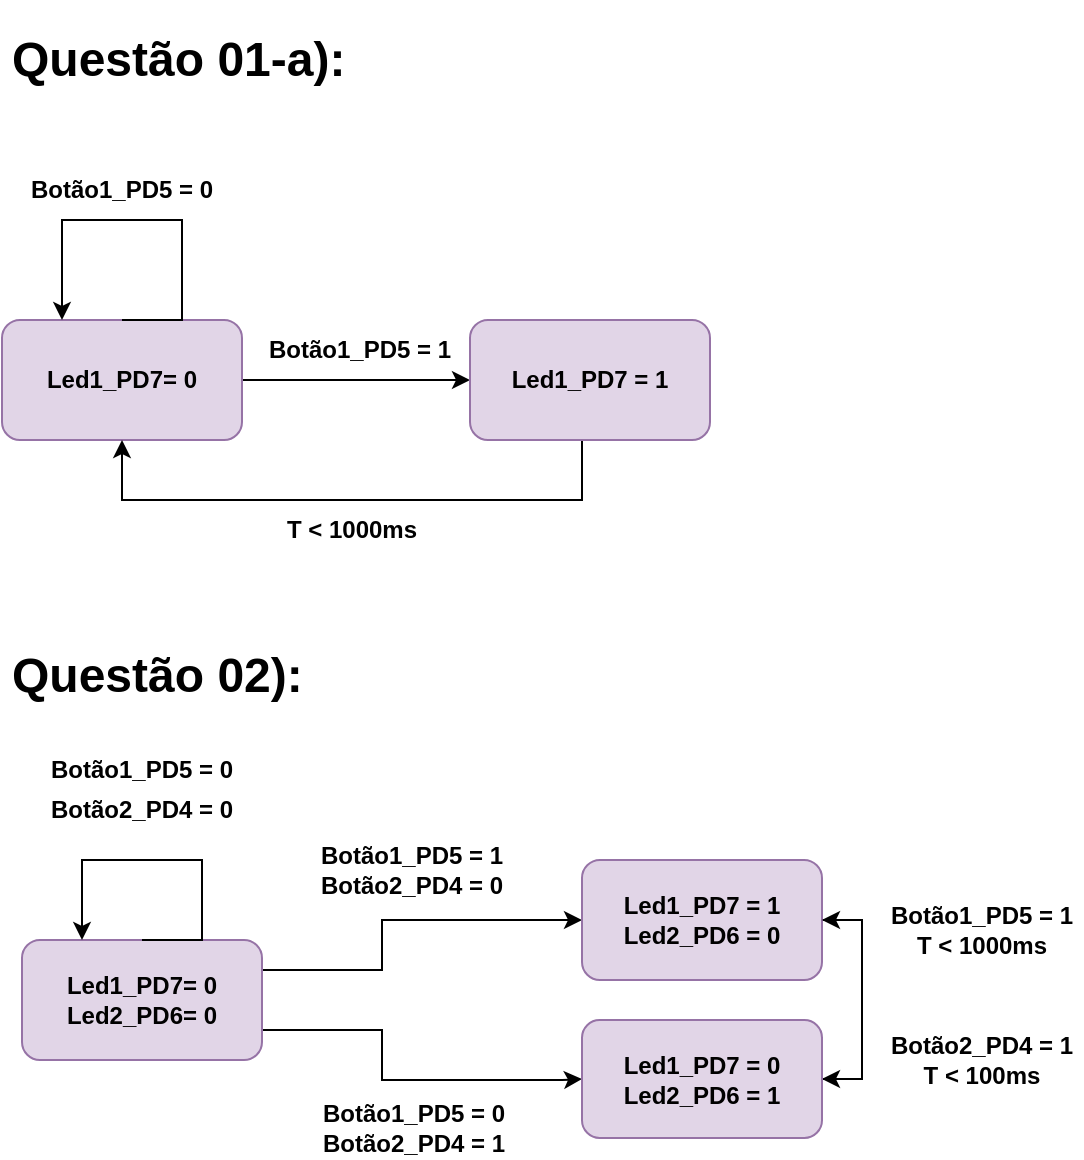 <mxfile version="21.0.6" type="device"><diagram name="Página-1" id="7kuCXH6K_XkfvWrVnS1M"><mxGraphModel dx="607" dy="327" grid="1" gridSize="10" guides="1" tooltips="1" connect="1" arrows="1" fold="1" page="1" pageScale="1" pageWidth="827" pageHeight="1169" math="0" shadow="0"><root><mxCell id="0"/><mxCell id="1" parent="0"/><mxCell id="4FuFA2v3w31IFgA9pBRf-10" value="" style="edgeStyle=orthogonalEdgeStyle;rounded=0;orthogonalLoop=1;jettySize=auto;html=1;" edge="1" parent="1" source="4FuFA2v3w31IFgA9pBRf-11" target="4FuFA2v3w31IFgA9pBRf-13"><mxGeometry relative="1" as="geometry"/></mxCell><mxCell id="4FuFA2v3w31IFgA9pBRf-11" value="Led1_PD7= 0" style="rounded=1;whiteSpace=wrap;html=1;fillColor=#e1d5e7;strokeColor=#9673a6;fontStyle=1" vertex="1" parent="1"><mxGeometry x="40" y="200" width="120" height="60" as="geometry"/></mxCell><mxCell id="4FuFA2v3w31IFgA9pBRf-12" style="edgeStyle=orthogonalEdgeStyle;rounded=0;orthogonalLoop=1;jettySize=auto;html=1;entryX=0.5;entryY=1;entryDx=0;entryDy=0;" edge="1" parent="1" source="4FuFA2v3w31IFgA9pBRf-13" target="4FuFA2v3w31IFgA9pBRf-11"><mxGeometry relative="1" as="geometry"><Array as="points"><mxPoint x="330" y="290"/><mxPoint x="100" y="290"/></Array></mxGeometry></mxCell><mxCell id="4FuFA2v3w31IFgA9pBRf-13" value="Led1_PD7 = 1" style="rounded=1;whiteSpace=wrap;html=1;fillColor=#e1d5e7;strokeColor=#9673a6;fontStyle=1" vertex="1" parent="1"><mxGeometry x="274" y="200" width="120" height="60" as="geometry"/></mxCell><mxCell id="4FuFA2v3w31IFgA9pBRf-14" value="Botão1_PD5 = 1" style="text;html=1;strokeColor=none;fillColor=none;align=center;verticalAlign=middle;whiteSpace=wrap;rounded=0;fontStyle=1" vertex="1" parent="1"><mxGeometry x="164" y="200" width="110" height="30" as="geometry"/></mxCell><mxCell id="4FuFA2v3w31IFgA9pBRf-15" value="Botão1_PD5 = 0" style="text;html=1;strokeColor=none;fillColor=none;align=center;verticalAlign=middle;whiteSpace=wrap;rounded=0;fontStyle=1" vertex="1" parent="1"><mxGeometry x="50" y="120" width="100" height="30" as="geometry"/></mxCell><mxCell id="4FuFA2v3w31IFgA9pBRf-16" value="T &amp;lt; 1000ms" style="text;html=1;strokeColor=none;fillColor=none;align=center;verticalAlign=middle;whiteSpace=wrap;rounded=0;fontStyle=1" vertex="1" parent="1"><mxGeometry x="165" y="290" width="100" height="30" as="geometry"/></mxCell><mxCell id="4FuFA2v3w31IFgA9pBRf-17" style="edgeStyle=orthogonalEdgeStyle;rounded=0;orthogonalLoop=1;jettySize=auto;html=1;exitX=0.5;exitY=0;exitDx=0;exitDy=0;entryX=0.25;entryY=0;entryDx=0;entryDy=0;" edge="1" parent="1" source="4FuFA2v3w31IFgA9pBRf-11" target="4FuFA2v3w31IFgA9pBRf-11"><mxGeometry relative="1" as="geometry"><Array as="points"><mxPoint x="130" y="200"/><mxPoint x="130" y="150"/><mxPoint x="70" y="150"/></Array></mxGeometry></mxCell><mxCell id="4FuFA2v3w31IFgA9pBRf-18" value="&lt;h1&gt;Questão 01-a):&lt;/h1&gt;" style="text;html=1;strokeColor=none;fillColor=none;spacing=5;spacingTop=-20;whiteSpace=wrap;overflow=hidden;rounded=0;" vertex="1" parent="1"><mxGeometry x="40" y="50" width="190" height="40" as="geometry"/></mxCell><mxCell id="4FuFA2v3w31IFgA9pBRf-19" value="&lt;h1&gt;Questão 02):&lt;/h1&gt;" style="text;html=1;strokeColor=none;fillColor=none;spacing=5;spacingTop=-20;whiteSpace=wrap;overflow=hidden;rounded=0;" vertex="1" parent="1"><mxGeometry x="40" y="358" width="190" height="40" as="geometry"/></mxCell><mxCell id="4FuFA2v3w31IFgA9pBRf-20" value="" style="edgeStyle=orthogonalEdgeStyle;rounded=0;orthogonalLoop=1;jettySize=auto;html=1;exitX=1;exitY=0.25;exitDx=0;exitDy=0;" edge="1" parent="1" source="4FuFA2v3w31IFgA9pBRf-21" target="4FuFA2v3w31IFgA9pBRf-23"><mxGeometry relative="1" as="geometry"><mxPoint x="180" y="540" as="sourcePoint"/><Array as="points"><mxPoint x="230" y="525"/><mxPoint x="230" y="500"/></Array></mxGeometry></mxCell><mxCell id="4FuFA2v3w31IFgA9pBRf-29" style="edgeStyle=orthogonalEdgeStyle;rounded=0;orthogonalLoop=1;jettySize=auto;html=1;exitX=1;exitY=0.75;exitDx=0;exitDy=0;entryX=0;entryY=0.5;entryDx=0;entryDy=0;" edge="1" parent="1" source="4FuFA2v3w31IFgA9pBRf-21" target="4FuFA2v3w31IFgA9pBRf-30"><mxGeometry relative="1" as="geometry"><mxPoint x="320" y="580" as="targetPoint"/><Array as="points"><mxPoint x="230" y="555"/><mxPoint x="230" y="580"/><mxPoint x="320" y="580"/></Array></mxGeometry></mxCell><mxCell id="4FuFA2v3w31IFgA9pBRf-21" value="Led1_PD7= 0&lt;br&gt;Led2_PD6= 0" style="rounded=1;whiteSpace=wrap;html=1;fillColor=#e1d5e7;strokeColor=#9673a6;fontStyle=1" vertex="1" parent="1"><mxGeometry x="50" y="510" width="120" height="60" as="geometry"/></mxCell><mxCell id="4FuFA2v3w31IFgA9pBRf-35" style="edgeStyle=orthogonalEdgeStyle;rounded=0;orthogonalLoop=1;jettySize=auto;html=1;entryX=1;entryY=0.5;entryDx=0;entryDy=0;endArrow=classic;endFill=1;" edge="1" parent="1" source="4FuFA2v3w31IFgA9pBRf-23" target="4FuFA2v3w31IFgA9pBRf-30"><mxGeometry relative="1" as="geometry"><Array as="points"><mxPoint x="470" y="500"/><mxPoint x="470" y="580"/></Array></mxGeometry></mxCell><mxCell id="4FuFA2v3w31IFgA9pBRf-23" value="Led1_PD7 = 1&lt;br&gt;Led2_PD6 = 0" style="rounded=1;whiteSpace=wrap;html=1;fillColor=#e1d5e7;strokeColor=#9673a6;fontStyle=1" vertex="1" parent="1"><mxGeometry x="330" y="470" width="120" height="60" as="geometry"/></mxCell><mxCell id="4FuFA2v3w31IFgA9pBRf-24" value="Botão1_PD5 = 1&lt;br&gt;Botão2_PD4 = 0" style="text;html=1;strokeColor=none;fillColor=none;align=center;verticalAlign=middle;whiteSpace=wrap;rounded=0;fontStyle=1" vertex="1" parent="1"><mxGeometry x="190" y="460" width="110" height="30" as="geometry"/></mxCell><mxCell id="4FuFA2v3w31IFgA9pBRf-25" value="Botão1_PD5 = 0" style="text;html=1;strokeColor=none;fillColor=none;align=center;verticalAlign=middle;whiteSpace=wrap;rounded=0;fontStyle=1" vertex="1" parent="1"><mxGeometry x="60" y="410" width="100" height="30" as="geometry"/></mxCell><mxCell id="4FuFA2v3w31IFgA9pBRf-26" value="Botão1_PD5 = 1&lt;br&gt;T &amp;lt; 1000ms" style="text;html=1;strokeColor=none;fillColor=none;align=center;verticalAlign=middle;whiteSpace=wrap;rounded=0;fontStyle=1" vertex="1" parent="1"><mxGeometry x="480" y="490" width="100" height="30" as="geometry"/></mxCell><mxCell id="4FuFA2v3w31IFgA9pBRf-27" style="edgeStyle=orthogonalEdgeStyle;rounded=0;orthogonalLoop=1;jettySize=auto;html=1;exitX=0.5;exitY=0;exitDx=0;exitDy=0;entryX=0.25;entryY=0;entryDx=0;entryDy=0;" edge="1" parent="1" source="4FuFA2v3w31IFgA9pBRf-21" target="4FuFA2v3w31IFgA9pBRf-21"><mxGeometry relative="1" as="geometry"><Array as="points"><mxPoint x="140" y="510"/><mxPoint x="140" y="470"/><mxPoint x="80" y="470"/></Array></mxGeometry></mxCell><mxCell id="4FuFA2v3w31IFgA9pBRf-28" value="Botão2_PD4 = 0" style="text;html=1;strokeColor=none;fillColor=none;align=center;verticalAlign=middle;whiteSpace=wrap;rounded=0;fontStyle=1" vertex="1" parent="1"><mxGeometry x="60" y="430" width="100" height="30" as="geometry"/></mxCell><mxCell id="4FuFA2v3w31IFgA9pBRf-36" style="edgeStyle=orthogonalEdgeStyle;rounded=0;orthogonalLoop=1;jettySize=auto;html=1;exitX=1;exitY=0.5;exitDx=0;exitDy=0;entryX=1;entryY=0.5;entryDx=0;entryDy=0;" edge="1" parent="1" source="4FuFA2v3w31IFgA9pBRf-30" target="4FuFA2v3w31IFgA9pBRf-23"><mxGeometry relative="1" as="geometry"/></mxCell><mxCell id="4FuFA2v3w31IFgA9pBRf-30" value="Led1_PD7 = 0&lt;br&gt;Led2_PD6 = 1" style="rounded=1;whiteSpace=wrap;html=1;fillColor=#e1d5e7;strokeColor=#9673a6;fontStyle=1" vertex="1" parent="1"><mxGeometry x="330" y="550" width="120" height="59" as="geometry"/></mxCell><mxCell id="4FuFA2v3w31IFgA9pBRf-32" value="Botão1_PD5 = 0&lt;br&gt;Botão2_PD4 = 1" style="text;html=1;strokeColor=none;fillColor=none;align=center;verticalAlign=middle;whiteSpace=wrap;rounded=0;fontStyle=1" vertex="1" parent="1"><mxGeometry x="191" y="589" width="110" height="30" as="geometry"/></mxCell><mxCell id="4FuFA2v3w31IFgA9pBRf-37" value="Botão2_PD4 = 1&lt;br&gt;T &amp;lt; 100ms" style="text;html=1;strokeColor=none;fillColor=none;align=center;verticalAlign=middle;whiteSpace=wrap;rounded=0;fontStyle=1" vertex="1" parent="1"><mxGeometry x="480" y="555" width="100" height="30" as="geometry"/></mxCell></root></mxGraphModel></diagram></mxfile>